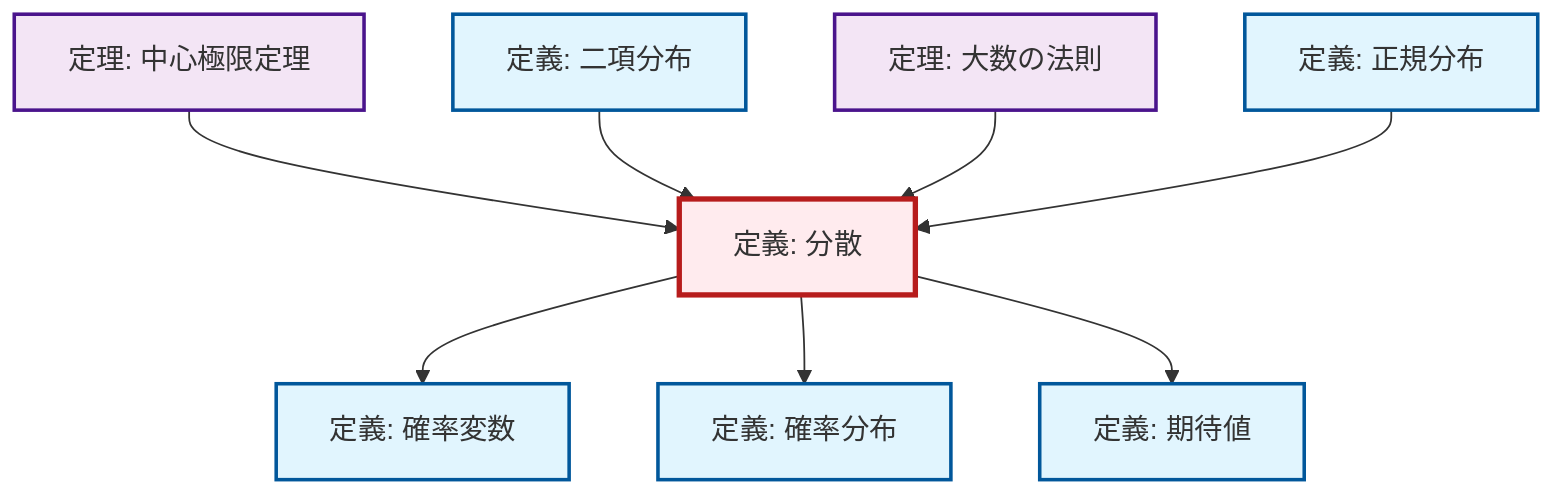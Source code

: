 graph TD
    classDef definition fill:#e1f5fe,stroke:#01579b,stroke-width:2px
    classDef theorem fill:#f3e5f5,stroke:#4a148c,stroke-width:2px
    classDef axiom fill:#fff3e0,stroke:#e65100,stroke-width:2px
    classDef example fill:#e8f5e9,stroke:#1b5e20,stroke-width:2px
    classDef current fill:#ffebee,stroke:#b71c1c,stroke-width:3px
    def-binomial-distribution["定義: 二項分布"]:::definition
    def-probability-distribution["定義: 確率分布"]:::definition
    thm-law-of-large-numbers["定理: 大数の法則"]:::theorem
    thm-central-limit["定理: 中心極限定理"]:::theorem
    def-variance["定義: 分散"]:::definition
    def-random-variable["定義: 確率変数"]:::definition
    def-normal-distribution["定義: 正規分布"]:::definition
    def-expectation["定義: 期待値"]:::definition
    thm-central-limit --> def-variance
    def-binomial-distribution --> def-variance
    def-variance --> def-random-variable
    thm-law-of-large-numbers --> def-variance
    def-variance --> def-probability-distribution
    def-variance --> def-expectation
    def-normal-distribution --> def-variance
    class def-variance current
